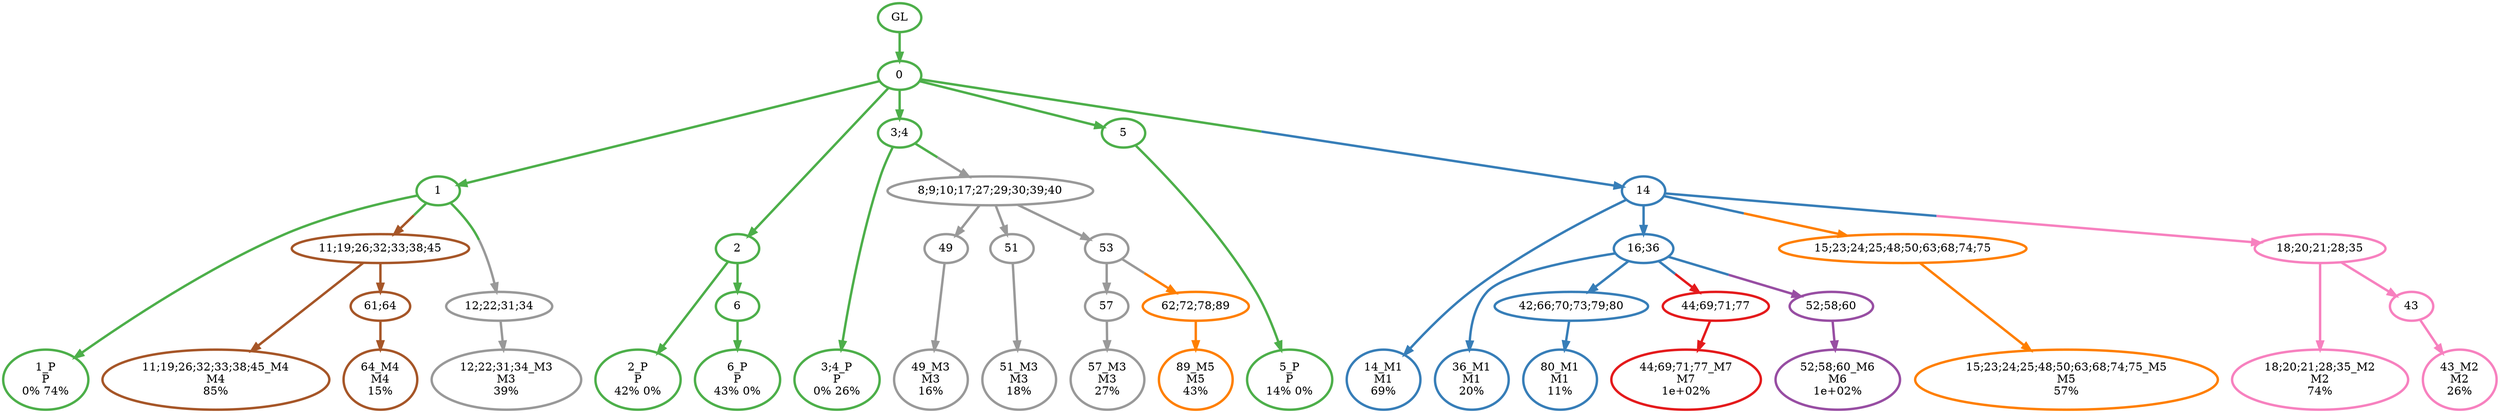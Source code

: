 digraph T {
	{
		rank=same
		40 [penwidth=3,colorscheme=set19,color=3,label="1_P\nP\n0% 74%"]
		38 [penwidth=3,colorscheme=set19,color=3,label="2_P\nP\n42% 0%"]
		36 [penwidth=3,colorscheme=set19,color=3,label="6_P\nP\n43% 0%"]
		34 [penwidth=3,colorscheme=set19,color=3,label="3;4_P\nP\n0% 26%"]
		32 [penwidth=3,colorscheme=set19,color=3,label="5_P\nP\n14% 0%"]
		30 [penwidth=3,colorscheme=set19,color=2,label="14_M1\nM1\n69%"]
		28 [penwidth=3,colorscheme=set19,color=2,label="36_M1\nM1\n20%"]
		26 [penwidth=3,colorscheme=set19,color=2,label="80_M1\nM1\n11%"]
		25 [penwidth=3,colorscheme=set19,color=8,label="18;20;21;28;35_M2\nM2\n74%"]
		23 [penwidth=3,colorscheme=set19,color=8,label="43_M2\nM2\n26%"]
		22 [penwidth=3,colorscheme=set19,color=9,label="12;22;31;34_M3\nM3\n39%"]
		20 [penwidth=3,colorscheme=set19,color=9,label="49_M3\nM3\n16%"]
		18 [penwidth=3,colorscheme=set19,color=9,label="51_M3\nM3\n18%"]
		15 [penwidth=3,colorscheme=set19,color=9,label="57_M3\nM3\n27%"]
		14 [penwidth=3,colorscheme=set19,color=7,label="11;19;26;32;33;38;45_M4\nM4\n85%"]
		12 [penwidth=3,colorscheme=set19,color=7,label="64_M4\nM4\n15%"]
		11 [penwidth=3,colorscheme=set19,color=5,label="89_M5\nM5\n43%"]
		10 [penwidth=3,colorscheme=set19,color=5,label="15;23;24;25;48;50;63;68;74;75_M5\nM5\n57%"]
		9 [penwidth=3,colorscheme=set19,color=4,label="52;58;60_M6\nM6\n1e+02%"]
		8 [penwidth=3,colorscheme=set19,color=1,label="44;69;71;77_M7\nM7\n1e+02%"]
	}
	43 [penwidth=3,colorscheme=set19,color=3,label="GL"]
	42 [penwidth=3,colorscheme=set19,color=3,label="0"]
	41 [penwidth=3,colorscheme=set19,color=3,label="1"]
	39 [penwidth=3,colorscheme=set19,color=3,label="2"]
	37 [penwidth=3,colorscheme=set19,color=3,label="6"]
	35 [penwidth=3,colorscheme=set19,color=3,label="3;4"]
	33 [penwidth=3,colorscheme=set19,color=3,label="5"]
	31 [penwidth=3,colorscheme=set19,color=2,label="14"]
	29 [penwidth=3,colorscheme=set19,color=2,label="16;36"]
	27 [penwidth=3,colorscheme=set19,color=2,label="42;66;70;73;79;80"]
	24 [penwidth=3,colorscheme=set19,color=8,label="43"]
	21 [penwidth=3,colorscheme=set19,color=9,label="49"]
	19 [penwidth=3,colorscheme=set19,color=9,label="51"]
	17 [penwidth=3,colorscheme=set19,color=9,label="53"]
	16 [penwidth=3,colorscheme=set19,color=9,label="57"]
	13 [penwidth=3,colorscheme=set19,color=7,label="61;64"]
	7 [penwidth=3,colorscheme=set19,color=5,label="62;72;78;89"]
	6 [penwidth=3,colorscheme=set19,color=1,label="44;69;71;77"]
	5 [penwidth=3,colorscheme=set19,color=4,label="52;58;60"]
	4 [penwidth=3,colorscheme=set19,color=5,label="15;23;24;25;48;50;63;68;74;75"]
	3 [penwidth=3,colorscheme=set19,color=8,label="18;20;21;28;35"]
	2 [penwidth=3,colorscheme=set19,color=7,label="11;19;26;32;33;38;45"]
	1 [penwidth=3,colorscheme=set19,color=9,label="8;9;10;17;27;29;30;39;40"]
	0 [penwidth=3,colorscheme=set19,color=9,label="12;22;31;34"]
	43 -> 42 [penwidth=3,colorscheme=set19,color=3]
	42 -> 41 [penwidth=3,colorscheme=set19,color=3]
	42 -> 39 [penwidth=3,colorscheme=set19,color=3]
	42 -> 35 [penwidth=3,colorscheme=set19,color=3]
	42 -> 33 [penwidth=3,colorscheme=set19,color=3]
	42 -> 31 [penwidth=3,colorscheme=set19,color="3;0.5:2"]
	41 -> 40 [penwidth=3,colorscheme=set19,color=3]
	41 -> 2 [penwidth=3,colorscheme=set19,color="3;0.5:7"]
	41 -> 0 [penwidth=3,colorscheme=set19,color="3;0.5:9"]
	39 -> 38 [penwidth=3,colorscheme=set19,color=3]
	39 -> 37 [penwidth=3,colorscheme=set19,color=3]
	37 -> 36 [penwidth=3,colorscheme=set19,color=3]
	35 -> 34 [penwidth=3,colorscheme=set19,color=3]
	35 -> 1 [penwidth=3,colorscheme=set19,color="3;0.5:9"]
	33 -> 32 [penwidth=3,colorscheme=set19,color=3]
	31 -> 30 [penwidth=3,colorscheme=set19,color=2]
	31 -> 29 [penwidth=3,colorscheme=set19,color=2]
	31 -> 4 [penwidth=3,colorscheme=set19,color="2;0.5:5"]
	31 -> 3 [penwidth=3,colorscheme=set19,color="2;0.5:8"]
	29 -> 28 [penwidth=3,colorscheme=set19,color=2]
	29 -> 27 [penwidth=3,colorscheme=set19,color=2]
	29 -> 6 [penwidth=3,colorscheme=set19,color="2;0.5:1"]
	29 -> 5 [penwidth=3,colorscheme=set19,color="2;0.5:4"]
	27 -> 26 [penwidth=3,colorscheme=set19,color=2]
	24 -> 23 [penwidth=3,colorscheme=set19,color=8]
	21 -> 20 [penwidth=3,colorscheme=set19,color=9]
	19 -> 18 [penwidth=3,colorscheme=set19,color=9]
	17 -> 16 [penwidth=3,colorscheme=set19,color=9]
	17 -> 7 [penwidth=3,colorscheme=set19,color="9;0.5:5"]
	16 -> 15 [penwidth=3,colorscheme=set19,color=9]
	13 -> 12 [penwidth=3,colorscheme=set19,color=7]
	7 -> 11 [penwidth=3,colorscheme=set19,color=5]
	6 -> 8 [penwidth=3,colorscheme=set19,color=1]
	5 -> 9 [penwidth=3,colorscheme=set19,color=4]
	4 -> 10 [penwidth=3,colorscheme=set19,color=5]
	3 -> 25 [penwidth=3,colorscheme=set19,color=8]
	3 -> 24 [penwidth=3,colorscheme=set19,color=8]
	2 -> 14 [penwidth=3,colorscheme=set19,color=7]
	2 -> 13 [penwidth=3,colorscheme=set19,color=7]
	1 -> 21 [penwidth=3,colorscheme=set19,color=9]
	1 -> 19 [penwidth=3,colorscheme=set19,color=9]
	1 -> 17 [penwidth=3,colorscheme=set19,color=9]
	0 -> 22 [penwidth=3,colorscheme=set19,color=9]
}
